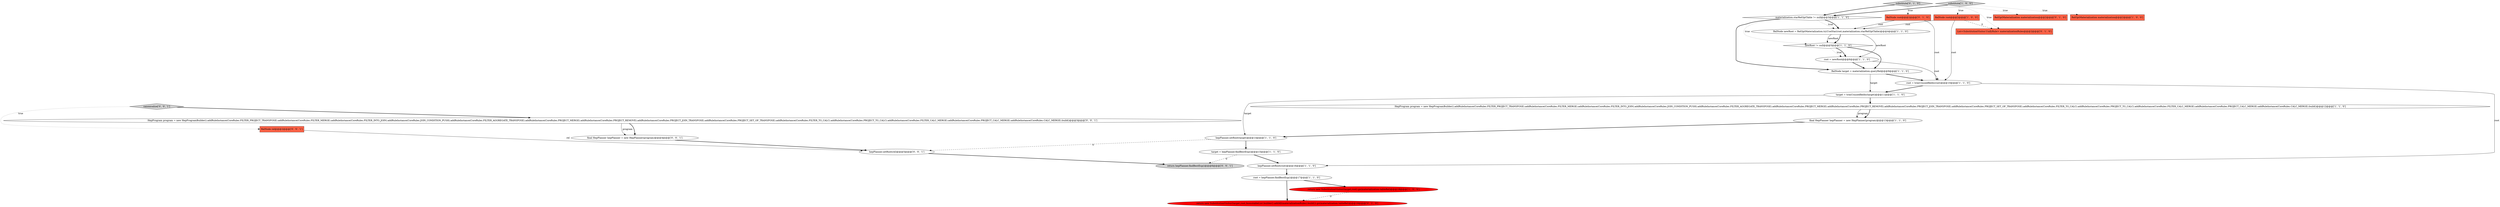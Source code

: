 digraph {
9 [style = filled, label = "materialization.starRelOptTable != null@@@3@@@['1', '1', '0']", fillcolor = white, shape = diamond image = "AAA0AAABBB1BBB"];
19 [style = filled, label = "RelNode root@@@2@@@['0', '1', '0']", fillcolor = tomato, shape = box image = "AAA0AAABBB2BBB"];
26 [style = filled, label = "RelNode rel@@@2@@@['0', '0', '1']", fillcolor = tomato, shape = box image = "AAA0AAABBB3BBB"];
12 [style = filled, label = "root = newRoot@@@6@@@['1', '1', '0']", fillcolor = white, shape = ellipse image = "AAA0AAABBB1BBB"];
20 [style = filled, label = "substitute['0', '1', '0']", fillcolor = lightgray, shape = diamond image = "AAA0AAABBB2BBB"];
0 [style = filled, label = "RelOptMaterialization materialization@@@2@@@['1', '0', '0']", fillcolor = tomato, shape = box image = "AAA0AAABBB1BBB"];
22 [style = filled, label = "return hepPlanner.findBestExp()@@@6@@@['0', '0', '1']", fillcolor = lightgray, shape = ellipse image = "AAA0AAABBB3BBB"];
18 [style = filled, label = "RelOptMaterialization materialization@@@2@@@['0', '1', '0']", fillcolor = tomato, shape = box image = "AAA0AAABBB2BBB"];
25 [style = filled, label = "final HepPlanner hepPlanner = new HepPlanner(program)@@@4@@@['0', '0', '1']", fillcolor = white, shape = ellipse image = "AAA0AAABBB3BBB"];
23 [style = filled, label = "hepPlanner.setRoot(rel)@@@5@@@['0', '0', '1']", fillcolor = white, shape = ellipse image = "AAA0AAABBB3BBB"];
15 [style = filled, label = "newRoot != null@@@5@@@['1', '1', '0']", fillcolor = white, shape = diamond image = "AAA0AAABBB1BBB"];
16 [style = filled, label = "target = hepPlanner.findBestExp()@@@15@@@['1', '1', '0']", fillcolor = white, shape = ellipse image = "AAA0AAABBB1BBB"];
11 [style = filled, label = "hepPlanner.setRoot(root)@@@16@@@['1', '1', '0']", fillcolor = white, shape = ellipse image = "AAA0AAABBB1BBB"];
10 [style = filled, label = "target = trimUnusedfields(target)@@@11@@@['1', '1', '0']", fillcolor = white, shape = ellipse image = "AAA0AAABBB1BBB"];
3 [style = filled, label = "RelNode target = materialization.queryRel@@@9@@@['1', '1', '0']", fillcolor = white, shape = ellipse image = "AAA0AAABBB1BBB"];
6 [style = filled, label = "final HepPlanner hepPlanner = new HepPlanner(program)@@@13@@@['1', '1', '0']", fillcolor = white, shape = ellipse image = "AAA0AAABBB1BBB"];
13 [style = filled, label = "RelNode newRoot = RelOptMaterialization.tryUseStar(root,materialization.starRelOptTable)@@@4@@@['1', '1', '0']", fillcolor = white, shape = ellipse image = "AAA0AAABBB1BBB"];
8 [style = filled, label = "root = hepPlanner.findBestExp()@@@17@@@['1', '1', '0']", fillcolor = white, shape = ellipse image = "AAA0AAABBB1BBB"];
24 [style = filled, label = "HepProgram program = new HepProgramBuilder().addRuleInstance(CoreRules.FILTER_PROJECT_TRANSPOSE).addRuleInstance(CoreRules.FILTER_MERGE).addRuleInstance(CoreRules.FILTER_INTO_JOIN).addRuleInstance(CoreRules.JOIN_CONDITION_PUSH).addRuleInstance(CoreRules.FILTER_AGGREGATE_TRANSPOSE).addRuleInstance(CoreRules.PROJECT_MERGE).addRuleInstance(CoreRules.PROJECT_REMOVE).addRuleInstance(CoreRules.PROJECT_JOIN_TRANSPOSE).addRuleInstance(CoreRules.PROJECT_SET_OP_TRANSPOSE).addRuleInstance(CoreRules.FILTER_TO_CALC).addRuleInstance(CoreRules.PROJECT_TO_CALC).addRuleInstance(CoreRules.FILTER_CALC_MERGE).addRuleInstance(CoreRules.PROJECT_CALC_MERGE).addRuleInstance(CoreRules.CALC_MERGE).build()@@@3@@@['0', '0', '1']", fillcolor = white, shape = ellipse image = "AAA0AAABBB3BBB"];
4 [style = filled, label = "substitute['1', '0', '0']", fillcolor = lightgray, shape = diamond image = "AAA0AAABBB1BBB"];
2 [style = filled, label = "hepPlanner.setRoot(target)@@@14@@@['1', '1', '0']", fillcolor = white, shape = ellipse image = "AAA0AAABBB1BBB"];
14 [style = filled, label = "root = trimUnusedfields(root)@@@10@@@['1', '1', '0']", fillcolor = white, shape = ellipse image = "AAA0AAABBB1BBB"];
21 [style = filled, label = "List<SubstitutionVisitor.UnifyRule> materializationRules@@@2@@@['0', '1', '0']", fillcolor = tomato, shape = box image = "AAA1AAABBB2BBB"];
27 [style = filled, label = "canonicalize['0', '0', '1']", fillcolor = lightgray, shape = diamond image = "AAA0AAABBB3BBB"];
7 [style = filled, label = "RelNode root@@@2@@@['1', '0', '0']", fillcolor = tomato, shape = box image = "AAA1AAABBB1BBB"];
1 [style = filled, label = "HepProgram program = new HepProgramBuilder().addRuleInstance(CoreRules.FILTER_PROJECT_TRANSPOSE).addRuleInstance(CoreRules.FILTER_MERGE).addRuleInstance(CoreRules.FILTER_INTO_JOIN).addRuleInstance(CoreRules.JOIN_CONDITION_PUSH).addRuleInstance(CoreRules.FILTER_AGGREGATE_TRANSPOSE).addRuleInstance(CoreRules.PROJECT_MERGE).addRuleInstance(CoreRules.PROJECT_REMOVE).addRuleInstance(CoreRules.PROJECT_JOIN_TRANSPOSE).addRuleInstance(CoreRules.PROJECT_SET_OP_TRANSPOSE).addRuleInstance(CoreRules.FILTER_TO_CALC).addRuleInstance(CoreRules.PROJECT_TO_CALC).addRuleInstance(CoreRules.FILTER_CALC_MERGE).addRuleInstance(CoreRules.PROJECT_CALC_MERGE).addRuleInstance(CoreRules.CALC_MERGE).build()@@@12@@@['1', '1', '0']", fillcolor = white, shape = ellipse image = "AAA0AAABBB1BBB"];
17 [style = filled, label = "return new SubstitutionVisitor(target,root,ImmutableList.builder().addAll(materializationRules).build()).go(materialization.tableRel)@@@18@@@['0', '1', '0']", fillcolor = red, shape = ellipse image = "AAA1AAABBB2BBB"];
5 [style = filled, label = "return new SubstitutionVisitor(target,root).go(materialization.tableRel)@@@18@@@['1', '0', '0']", fillcolor = red, shape = ellipse image = "AAA1AAABBB1BBB"];
24->25 [style = solid, label="program"];
26->23 [style = solid, label="rel"];
4->9 [style = bold, label=""];
14->11 [style = solid, label="root"];
2->23 [style = dashed, label="0"];
7->21 [style = dashed, label="0"];
16->11 [style = bold, label=""];
20->9 [style = bold, label=""];
25->23 [style = bold, label=""];
27->26 [style = dotted, label="true"];
4->0 [style = dotted, label="true"];
7->14 [style = solid, label="root"];
3->14 [style = bold, label=""];
4->7 [style = dotted, label="true"];
14->10 [style = bold, label=""];
1->6 [style = solid, label="program"];
20->21 [style = dotted, label="true"];
15->3 [style = bold, label=""];
19->13 [style = solid, label="root"];
19->14 [style = solid, label="root"];
7->13 [style = solid, label="root"];
6->2 [style = bold, label=""];
8->17 [style = bold, label=""];
1->6 [style = bold, label=""];
23->22 [style = bold, label=""];
12->14 [style = solid, label="root"];
5->17 [style = dashed, label="0"];
8->5 [style = bold, label=""];
13->15 [style = solid, label="newRoot"];
13->12 [style = solid, label="newRoot"];
24->25 [style = bold, label=""];
9->13 [style = dotted, label="true"];
20->18 [style = dotted, label="true"];
3->10 [style = solid, label="target"];
15->12 [style = dotted, label="true"];
9->3 [style = bold, label=""];
11->8 [style = bold, label=""];
9->15 [style = dotted, label="true"];
20->19 [style = dotted, label="true"];
15->12 [style = bold, label=""];
13->15 [style = bold, label=""];
12->3 [style = bold, label=""];
27->24 [style = bold, label=""];
10->2 [style = solid, label="target"];
10->1 [style = bold, label=""];
16->22 [style = dashed, label="0"];
9->13 [style = bold, label=""];
2->16 [style = bold, label=""];
}
